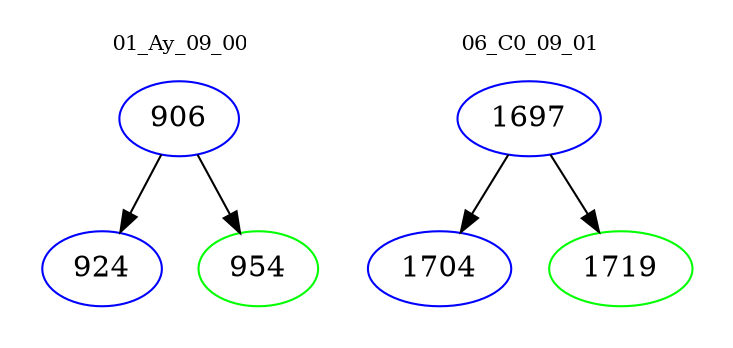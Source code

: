 digraph{
subgraph cluster_0 {
color = white
label = "01_Ay_09_00";
fontsize=10;
T0_906 [label="906", color="blue"]
T0_906 -> T0_924 [color="black"]
T0_924 [label="924", color="blue"]
T0_906 -> T0_954 [color="black"]
T0_954 [label="954", color="green"]
}
subgraph cluster_1 {
color = white
label = "06_C0_09_01";
fontsize=10;
T1_1697 [label="1697", color="blue"]
T1_1697 -> T1_1704 [color="black"]
T1_1704 [label="1704", color="blue"]
T1_1697 -> T1_1719 [color="black"]
T1_1719 [label="1719", color="green"]
}
}
